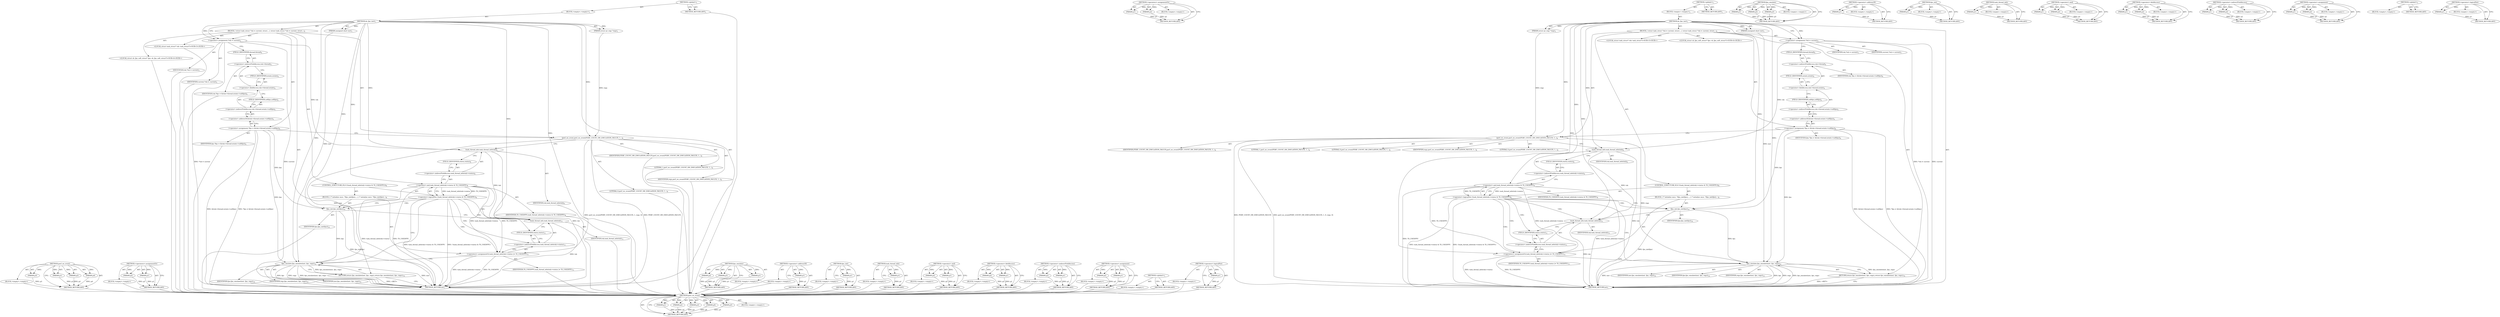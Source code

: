 digraph "&lt;operator&gt;.logicalNot" {
vulnerable_99 [label=<(METHOD,perf_sw_event)>];
vulnerable_100 [label=<(PARAM,p1)>];
vulnerable_101 [label=<(PARAM,p2)>];
vulnerable_102 [label=<(PARAM,p3)>];
vulnerable_103 [label=<(PARAM,p4)>];
vulnerable_104 [label=<(PARAM,p5)>];
vulnerable_105 [label=<(BLOCK,&lt;empty&gt;,&lt;empty&gt;)>];
vulnerable_106 [label=<(METHOD_RETURN,ANY)>];
vulnerable_124 [label=<(METHOD,&lt;operators&gt;.assignmentOr)>];
vulnerable_125 [label=<(PARAM,p1)>];
vulnerable_126 [label=<(PARAM,p2)>];
vulnerable_127 [label=<(BLOCK,&lt;empty&gt;,&lt;empty&gt;)>];
vulnerable_128 [label=<(METHOD_RETURN,ANY)>];
vulnerable_6 [label=<(METHOD,&lt;global&gt;)<SUB>1</SUB>>];
vulnerable_7 [label=<(BLOCK,&lt;empty&gt;,&lt;empty&gt;)<SUB>1</SUB>>];
vulnerable_8 [label=<(METHOD,do_fpu_inst)<SUB>1</SUB>>];
vulnerable_9 [label=<(PARAM,unsigned short inst)<SUB>1</SUB>>];
vulnerable_10 [label=<(PARAM,struct pt_regs *regs)<SUB>1</SUB>>];
vulnerable_11 [label=<(BLOCK,{
 	struct task_struct *tsk = current;
 	struct...,{
 	struct task_struct *tsk = current;
 	struct...)<SUB>2</SUB>>];
vulnerable_12 [label="<(LOCAL,struct task_struct* tsk: task_struct*)<SUB>3</SUB>>"];
vulnerable_13 [label=<(&lt;operator&gt;.assignment,*tsk = current)<SUB>3</SUB>>];
vulnerable_14 [label=<(IDENTIFIER,tsk,*tsk = current)<SUB>3</SUB>>];
vulnerable_15 [label=<(IDENTIFIER,current,*tsk = current)<SUB>3</SUB>>];
vulnerable_16 [label="<(LOCAL,struct sh_fpu_soft_struct* fpu: sh_fpu_soft_struct*)<SUB>4</SUB>>"];
vulnerable_17 [label=<(&lt;operator&gt;.assignment,*fpu = &amp;(tsk-&gt;thread.xstate-&gt;softfpu))<SUB>4</SUB>>];
vulnerable_18 [label=<(IDENTIFIER,fpu,*fpu = &amp;(tsk-&gt;thread.xstate-&gt;softfpu))<SUB>4</SUB>>];
vulnerable_19 [label=<(&lt;operator&gt;.addressOf,&amp;(tsk-&gt;thread.xstate-&gt;softfpu))<SUB>4</SUB>>];
vulnerable_20 [label=<(&lt;operator&gt;.indirectFieldAccess,tsk-&gt;thread.xstate-&gt;softfpu)<SUB>4</SUB>>];
vulnerable_21 [label=<(&lt;operator&gt;.fieldAccess,tsk-&gt;thread.xstate)<SUB>4</SUB>>];
vulnerable_22 [label=<(&lt;operator&gt;.indirectFieldAccess,tsk-&gt;thread)<SUB>4</SUB>>];
vulnerable_23 [label=<(IDENTIFIER,tsk,*fpu = &amp;(tsk-&gt;thread.xstate-&gt;softfpu))<SUB>4</SUB>>];
vulnerable_24 [label=<(FIELD_IDENTIFIER,thread,thread)<SUB>4</SUB>>];
vulnerable_25 [label=<(FIELD_IDENTIFIER,xstate,xstate)<SUB>4</SUB>>];
vulnerable_26 [label=<(FIELD_IDENTIFIER,softfpu,softfpu)<SUB>4</SUB>>];
vulnerable_27 [label=<(perf_sw_event,perf_sw_event(PERF_COUNT_SW_EMULATION_FAULTS, 1...)<SUB>6</SUB>>];
vulnerable_28 [label=<(IDENTIFIER,PERF_COUNT_SW_EMULATION_FAULTS,perf_sw_event(PERF_COUNT_SW_EMULATION_FAULTS, 1...)<SUB>6</SUB>>];
vulnerable_29 [label=<(LITERAL,1,perf_sw_event(PERF_COUNT_SW_EMULATION_FAULTS, 1...)<SUB>6</SUB>>];
vulnerable_30 [label=<(LITERAL,0,perf_sw_event(PERF_COUNT_SW_EMULATION_FAULTS, 1...)<SUB>6</SUB>>];
vulnerable_31 [label=<(IDENTIFIER,regs,perf_sw_event(PERF_COUNT_SW_EMULATION_FAULTS, 1...)<SUB>6</SUB>>];
vulnerable_32 [label=<(LITERAL,0,perf_sw_event(PERF_COUNT_SW_EMULATION_FAULTS, 1...)<SUB>6</SUB>>];
vulnerable_33 [label=<(CONTROL_STRUCTURE,IF,if (!(task_thread_info(tsk)-&gt;status &amp; TS_USEDFPU)))<SUB>8</SUB>>];
vulnerable_34 [label=<(&lt;operator&gt;.logicalNot,!(task_thread_info(tsk)-&gt;status &amp; TS_USEDFPU))<SUB>8</SUB>>];
vulnerable_35 [label=<(&lt;operator&gt;.and,task_thread_info(tsk)-&gt;status &amp; TS_USEDFPU)<SUB>8</SUB>>];
vulnerable_36 [label=<(&lt;operator&gt;.indirectFieldAccess,task_thread_info(tsk)-&gt;status)<SUB>8</SUB>>];
vulnerable_37 [label=<(task_thread_info,task_thread_info(tsk))<SUB>8</SUB>>];
vulnerable_38 [label=<(IDENTIFIER,tsk,task_thread_info(tsk))<SUB>8</SUB>>];
vulnerable_39 [label=<(FIELD_IDENTIFIER,status,status)<SUB>8</SUB>>];
vulnerable_40 [label=<(IDENTIFIER,TS_USEDFPU,task_thread_info(tsk)-&gt;status &amp; TS_USEDFPU)<SUB>8</SUB>>];
vulnerable_41 [label=<(BLOCK,{
 		/* initialize once. */
		fpu_init(fpu);
		...,{
 		/* initialize once. */
		fpu_init(fpu);
		...)<SUB>8</SUB>>];
vulnerable_42 [label=<(fpu_init,fpu_init(fpu))<SUB>10</SUB>>];
vulnerable_43 [label=<(IDENTIFIER,fpu,fpu_init(fpu))<SUB>10</SUB>>];
vulnerable_44 [label=<(&lt;operators&gt;.assignmentOr,task_thread_info(tsk)-&gt;status |= TS_USEDFPU)<SUB>11</SUB>>];
vulnerable_45 [label=<(&lt;operator&gt;.indirectFieldAccess,task_thread_info(tsk)-&gt;status)<SUB>11</SUB>>];
vulnerable_46 [label=<(task_thread_info,task_thread_info(tsk))<SUB>11</SUB>>];
vulnerable_47 [label=<(IDENTIFIER,tsk,task_thread_info(tsk))<SUB>11</SUB>>];
vulnerable_48 [label=<(FIELD_IDENTIFIER,status,status)<SUB>11</SUB>>];
vulnerable_49 [label=<(IDENTIFIER,TS_USEDFPU,task_thread_info(tsk)-&gt;status |= TS_USEDFPU)<SUB>11</SUB>>];
vulnerable_50 [label=<(RETURN,return fpu_emulate(inst, fpu, regs);,return fpu_emulate(inst, fpu, regs);)<SUB>14</SUB>>];
vulnerable_51 [label=<(fpu_emulate,fpu_emulate(inst, fpu, regs))<SUB>14</SUB>>];
vulnerable_52 [label=<(IDENTIFIER,inst,fpu_emulate(inst, fpu, regs))<SUB>14</SUB>>];
vulnerable_53 [label=<(IDENTIFIER,fpu,fpu_emulate(inst, fpu, regs))<SUB>14</SUB>>];
vulnerable_54 [label=<(IDENTIFIER,regs,fpu_emulate(inst, fpu, regs))<SUB>14</SUB>>];
vulnerable_55 [label=<(METHOD_RETURN,int)<SUB>1</SUB>>];
vulnerable_57 [label=<(METHOD_RETURN,ANY)<SUB>1</SUB>>];
vulnerable_129 [label=<(METHOD,fpu_emulate)>];
vulnerable_130 [label=<(PARAM,p1)>];
vulnerable_131 [label=<(PARAM,p2)>];
vulnerable_132 [label=<(PARAM,p3)>];
vulnerable_133 [label=<(BLOCK,&lt;empty&gt;,&lt;empty&gt;)>];
vulnerable_134 [label=<(METHOD_RETURN,ANY)>];
vulnerable_85 [label=<(METHOD,&lt;operator&gt;.addressOf)>];
vulnerable_86 [label=<(PARAM,p1)>];
vulnerable_87 [label=<(BLOCK,&lt;empty&gt;,&lt;empty&gt;)>];
vulnerable_88 [label=<(METHOD_RETURN,ANY)>];
vulnerable_120 [label=<(METHOD,fpu_init)>];
vulnerable_121 [label=<(PARAM,p1)>];
vulnerable_122 [label=<(BLOCK,&lt;empty&gt;,&lt;empty&gt;)>];
vulnerable_123 [label=<(METHOD_RETURN,ANY)>];
vulnerable_116 [label=<(METHOD,task_thread_info)>];
vulnerable_117 [label=<(PARAM,p1)>];
vulnerable_118 [label=<(BLOCK,&lt;empty&gt;,&lt;empty&gt;)>];
vulnerable_119 [label=<(METHOD_RETURN,ANY)>];
vulnerable_111 [label=<(METHOD,&lt;operator&gt;.and)>];
vulnerable_112 [label=<(PARAM,p1)>];
vulnerable_113 [label=<(PARAM,p2)>];
vulnerable_114 [label=<(BLOCK,&lt;empty&gt;,&lt;empty&gt;)>];
vulnerable_115 [label=<(METHOD_RETURN,ANY)>];
vulnerable_94 [label=<(METHOD,&lt;operator&gt;.fieldAccess)>];
vulnerable_95 [label=<(PARAM,p1)>];
vulnerable_96 [label=<(PARAM,p2)>];
vulnerable_97 [label=<(BLOCK,&lt;empty&gt;,&lt;empty&gt;)>];
vulnerable_98 [label=<(METHOD_RETURN,ANY)>];
vulnerable_89 [label=<(METHOD,&lt;operator&gt;.indirectFieldAccess)>];
vulnerable_90 [label=<(PARAM,p1)>];
vulnerable_91 [label=<(PARAM,p2)>];
vulnerable_92 [label=<(BLOCK,&lt;empty&gt;,&lt;empty&gt;)>];
vulnerable_93 [label=<(METHOD_RETURN,ANY)>];
vulnerable_80 [label=<(METHOD,&lt;operator&gt;.assignment)>];
vulnerable_81 [label=<(PARAM,p1)>];
vulnerable_82 [label=<(PARAM,p2)>];
vulnerable_83 [label=<(BLOCK,&lt;empty&gt;,&lt;empty&gt;)>];
vulnerable_84 [label=<(METHOD_RETURN,ANY)>];
vulnerable_74 [label=<(METHOD,&lt;global&gt;)<SUB>1</SUB>>];
vulnerable_75 [label=<(BLOCK,&lt;empty&gt;,&lt;empty&gt;)>];
vulnerable_76 [label=<(METHOD_RETURN,ANY)>];
vulnerable_107 [label=<(METHOD,&lt;operator&gt;.logicalNot)>];
vulnerable_108 [label=<(PARAM,p1)>];
vulnerable_109 [label=<(BLOCK,&lt;empty&gt;,&lt;empty&gt;)>];
vulnerable_110 [label=<(METHOD_RETURN,ANY)>];
fixed_98 [label=<(METHOD,perf_sw_event)>];
fixed_99 [label=<(PARAM,p1)>];
fixed_100 [label=<(PARAM,p2)>];
fixed_101 [label=<(PARAM,p3)>];
fixed_102 [label=<(PARAM,p4)>];
fixed_103 [label=<(BLOCK,&lt;empty&gt;,&lt;empty&gt;)>];
fixed_104 [label=<(METHOD_RETURN,ANY)>];
fixed_122 [label=<(METHOD,&lt;operators&gt;.assignmentOr)>];
fixed_123 [label=<(PARAM,p1)>];
fixed_124 [label=<(PARAM,p2)>];
fixed_125 [label=<(BLOCK,&lt;empty&gt;,&lt;empty&gt;)>];
fixed_126 [label=<(METHOD_RETURN,ANY)>];
fixed_6 [label=<(METHOD,&lt;global&gt;)<SUB>1</SUB>>];
fixed_7 [label=<(BLOCK,&lt;empty&gt;,&lt;empty&gt;)<SUB>1</SUB>>];
fixed_8 [label=<(METHOD,do_fpu_inst)<SUB>1</SUB>>];
fixed_9 [label=<(PARAM,unsigned short inst)<SUB>1</SUB>>];
fixed_10 [label=<(PARAM,struct pt_regs *regs)<SUB>1</SUB>>];
fixed_11 [label=<(BLOCK,{
 	struct task_struct *tsk = current;
 	struct...,{
 	struct task_struct *tsk = current;
 	struct...)<SUB>2</SUB>>];
fixed_12 [label="<(LOCAL,struct task_struct* tsk: task_struct*)<SUB>3</SUB>>"];
fixed_13 [label=<(&lt;operator&gt;.assignment,*tsk = current)<SUB>3</SUB>>];
fixed_14 [label=<(IDENTIFIER,tsk,*tsk = current)<SUB>3</SUB>>];
fixed_15 [label=<(IDENTIFIER,current,*tsk = current)<SUB>3</SUB>>];
fixed_16 [label="<(LOCAL,struct sh_fpu_soft_struct* fpu: sh_fpu_soft_struct*)<SUB>4</SUB>>"];
fixed_17 [label=<(&lt;operator&gt;.assignment,*fpu = &amp;(tsk-&gt;thread.xstate-&gt;softfpu))<SUB>4</SUB>>];
fixed_18 [label=<(IDENTIFIER,fpu,*fpu = &amp;(tsk-&gt;thread.xstate-&gt;softfpu))<SUB>4</SUB>>];
fixed_19 [label=<(&lt;operator&gt;.addressOf,&amp;(tsk-&gt;thread.xstate-&gt;softfpu))<SUB>4</SUB>>];
fixed_20 [label=<(&lt;operator&gt;.indirectFieldAccess,tsk-&gt;thread.xstate-&gt;softfpu)<SUB>4</SUB>>];
fixed_21 [label=<(&lt;operator&gt;.fieldAccess,tsk-&gt;thread.xstate)<SUB>4</SUB>>];
fixed_22 [label=<(&lt;operator&gt;.indirectFieldAccess,tsk-&gt;thread)<SUB>4</SUB>>];
fixed_23 [label=<(IDENTIFIER,tsk,*fpu = &amp;(tsk-&gt;thread.xstate-&gt;softfpu))<SUB>4</SUB>>];
fixed_24 [label=<(FIELD_IDENTIFIER,thread,thread)<SUB>4</SUB>>];
fixed_25 [label=<(FIELD_IDENTIFIER,xstate,xstate)<SUB>4</SUB>>];
fixed_26 [label=<(FIELD_IDENTIFIER,softfpu,softfpu)<SUB>4</SUB>>];
fixed_27 [label=<(perf_sw_event,perf_sw_event(PERF_COUNT_SW_EMULATION_FAULTS, 1...)<SUB>6</SUB>>];
fixed_28 [label=<(IDENTIFIER,PERF_COUNT_SW_EMULATION_FAULTS,perf_sw_event(PERF_COUNT_SW_EMULATION_FAULTS, 1...)<SUB>6</SUB>>];
fixed_29 [label=<(LITERAL,1,perf_sw_event(PERF_COUNT_SW_EMULATION_FAULTS, 1...)<SUB>6</SUB>>];
fixed_30 [label=<(IDENTIFIER,regs,perf_sw_event(PERF_COUNT_SW_EMULATION_FAULTS, 1...)<SUB>6</SUB>>];
fixed_31 [label=<(LITERAL,0,perf_sw_event(PERF_COUNT_SW_EMULATION_FAULTS, 1...)<SUB>6</SUB>>];
fixed_32 [label=<(CONTROL_STRUCTURE,IF,if (!(task_thread_info(tsk)-&gt;status &amp; TS_USEDFPU)))<SUB>8</SUB>>];
fixed_33 [label=<(&lt;operator&gt;.logicalNot,!(task_thread_info(tsk)-&gt;status &amp; TS_USEDFPU))<SUB>8</SUB>>];
fixed_34 [label=<(&lt;operator&gt;.and,task_thread_info(tsk)-&gt;status &amp; TS_USEDFPU)<SUB>8</SUB>>];
fixed_35 [label=<(&lt;operator&gt;.indirectFieldAccess,task_thread_info(tsk)-&gt;status)<SUB>8</SUB>>];
fixed_36 [label=<(task_thread_info,task_thread_info(tsk))<SUB>8</SUB>>];
fixed_37 [label=<(IDENTIFIER,tsk,task_thread_info(tsk))<SUB>8</SUB>>];
fixed_38 [label=<(FIELD_IDENTIFIER,status,status)<SUB>8</SUB>>];
fixed_39 [label=<(IDENTIFIER,TS_USEDFPU,task_thread_info(tsk)-&gt;status &amp; TS_USEDFPU)<SUB>8</SUB>>];
fixed_40 [label=<(BLOCK,{
 		/* initialize once. */
		fpu_init(fpu);
		...,{
 		/* initialize once. */
		fpu_init(fpu);
		...)<SUB>8</SUB>>];
fixed_41 [label=<(fpu_init,fpu_init(fpu))<SUB>10</SUB>>];
fixed_42 [label=<(IDENTIFIER,fpu,fpu_init(fpu))<SUB>10</SUB>>];
fixed_43 [label=<(&lt;operators&gt;.assignmentOr,task_thread_info(tsk)-&gt;status |= TS_USEDFPU)<SUB>11</SUB>>];
fixed_44 [label=<(&lt;operator&gt;.indirectFieldAccess,task_thread_info(tsk)-&gt;status)<SUB>11</SUB>>];
fixed_45 [label=<(task_thread_info,task_thread_info(tsk))<SUB>11</SUB>>];
fixed_46 [label=<(IDENTIFIER,tsk,task_thread_info(tsk))<SUB>11</SUB>>];
fixed_47 [label=<(FIELD_IDENTIFIER,status,status)<SUB>11</SUB>>];
fixed_48 [label=<(IDENTIFIER,TS_USEDFPU,task_thread_info(tsk)-&gt;status |= TS_USEDFPU)<SUB>11</SUB>>];
fixed_49 [label=<(RETURN,return fpu_emulate(inst, fpu, regs);,return fpu_emulate(inst, fpu, regs);)<SUB>14</SUB>>];
fixed_50 [label=<(fpu_emulate,fpu_emulate(inst, fpu, regs))<SUB>14</SUB>>];
fixed_51 [label=<(IDENTIFIER,inst,fpu_emulate(inst, fpu, regs))<SUB>14</SUB>>];
fixed_52 [label=<(IDENTIFIER,fpu,fpu_emulate(inst, fpu, regs))<SUB>14</SUB>>];
fixed_53 [label=<(IDENTIFIER,regs,fpu_emulate(inst, fpu, regs))<SUB>14</SUB>>];
fixed_54 [label=<(METHOD_RETURN,int)<SUB>1</SUB>>];
fixed_56 [label=<(METHOD_RETURN,ANY)<SUB>1</SUB>>];
fixed_127 [label=<(METHOD,fpu_emulate)>];
fixed_128 [label=<(PARAM,p1)>];
fixed_129 [label=<(PARAM,p2)>];
fixed_130 [label=<(PARAM,p3)>];
fixed_131 [label=<(BLOCK,&lt;empty&gt;,&lt;empty&gt;)>];
fixed_132 [label=<(METHOD_RETURN,ANY)>];
fixed_84 [label=<(METHOD,&lt;operator&gt;.addressOf)>];
fixed_85 [label=<(PARAM,p1)>];
fixed_86 [label=<(BLOCK,&lt;empty&gt;,&lt;empty&gt;)>];
fixed_87 [label=<(METHOD_RETURN,ANY)>];
fixed_118 [label=<(METHOD,fpu_init)>];
fixed_119 [label=<(PARAM,p1)>];
fixed_120 [label=<(BLOCK,&lt;empty&gt;,&lt;empty&gt;)>];
fixed_121 [label=<(METHOD_RETURN,ANY)>];
fixed_114 [label=<(METHOD,task_thread_info)>];
fixed_115 [label=<(PARAM,p1)>];
fixed_116 [label=<(BLOCK,&lt;empty&gt;,&lt;empty&gt;)>];
fixed_117 [label=<(METHOD_RETURN,ANY)>];
fixed_109 [label=<(METHOD,&lt;operator&gt;.and)>];
fixed_110 [label=<(PARAM,p1)>];
fixed_111 [label=<(PARAM,p2)>];
fixed_112 [label=<(BLOCK,&lt;empty&gt;,&lt;empty&gt;)>];
fixed_113 [label=<(METHOD_RETURN,ANY)>];
fixed_93 [label=<(METHOD,&lt;operator&gt;.fieldAccess)>];
fixed_94 [label=<(PARAM,p1)>];
fixed_95 [label=<(PARAM,p2)>];
fixed_96 [label=<(BLOCK,&lt;empty&gt;,&lt;empty&gt;)>];
fixed_97 [label=<(METHOD_RETURN,ANY)>];
fixed_88 [label=<(METHOD,&lt;operator&gt;.indirectFieldAccess)>];
fixed_89 [label=<(PARAM,p1)>];
fixed_90 [label=<(PARAM,p2)>];
fixed_91 [label=<(BLOCK,&lt;empty&gt;,&lt;empty&gt;)>];
fixed_92 [label=<(METHOD_RETURN,ANY)>];
fixed_79 [label=<(METHOD,&lt;operator&gt;.assignment)>];
fixed_80 [label=<(PARAM,p1)>];
fixed_81 [label=<(PARAM,p2)>];
fixed_82 [label=<(BLOCK,&lt;empty&gt;,&lt;empty&gt;)>];
fixed_83 [label=<(METHOD_RETURN,ANY)>];
fixed_73 [label=<(METHOD,&lt;global&gt;)<SUB>1</SUB>>];
fixed_74 [label=<(BLOCK,&lt;empty&gt;,&lt;empty&gt;)>];
fixed_75 [label=<(METHOD_RETURN,ANY)>];
fixed_105 [label=<(METHOD,&lt;operator&gt;.logicalNot)>];
fixed_106 [label=<(PARAM,p1)>];
fixed_107 [label=<(BLOCK,&lt;empty&gt;,&lt;empty&gt;)>];
fixed_108 [label=<(METHOD_RETURN,ANY)>];
vulnerable_99 -> vulnerable_100  [key=0, label="AST: "];
vulnerable_99 -> vulnerable_100  [key=1, label="DDG: "];
vulnerable_99 -> vulnerable_105  [key=0, label="AST: "];
vulnerable_99 -> vulnerable_101  [key=0, label="AST: "];
vulnerable_99 -> vulnerable_101  [key=1, label="DDG: "];
vulnerable_99 -> vulnerable_106  [key=0, label="AST: "];
vulnerable_99 -> vulnerable_106  [key=1, label="CFG: "];
vulnerable_99 -> vulnerable_102  [key=0, label="AST: "];
vulnerable_99 -> vulnerable_102  [key=1, label="DDG: "];
vulnerable_99 -> vulnerable_103  [key=0, label="AST: "];
vulnerable_99 -> vulnerable_103  [key=1, label="DDG: "];
vulnerable_99 -> vulnerable_104  [key=0, label="AST: "];
vulnerable_99 -> vulnerable_104  [key=1, label="DDG: "];
vulnerable_100 -> vulnerable_106  [key=0, label="DDG: p1"];
vulnerable_101 -> vulnerable_106  [key=0, label="DDG: p2"];
vulnerable_102 -> vulnerable_106  [key=0, label="DDG: p3"];
vulnerable_103 -> vulnerable_106  [key=0, label="DDG: p4"];
vulnerable_104 -> vulnerable_106  [key=0, label="DDG: p5"];
vulnerable_124 -> vulnerable_125  [key=0, label="AST: "];
vulnerable_124 -> vulnerable_125  [key=1, label="DDG: "];
vulnerable_124 -> vulnerable_127  [key=0, label="AST: "];
vulnerable_124 -> vulnerable_126  [key=0, label="AST: "];
vulnerable_124 -> vulnerable_126  [key=1, label="DDG: "];
vulnerable_124 -> vulnerable_128  [key=0, label="AST: "];
vulnerable_124 -> vulnerable_128  [key=1, label="CFG: "];
vulnerable_125 -> vulnerable_128  [key=0, label="DDG: p1"];
vulnerable_126 -> vulnerable_128  [key=0, label="DDG: p2"];
vulnerable_6 -> vulnerable_7  [key=0, label="AST: "];
vulnerable_6 -> vulnerable_57  [key=0, label="AST: "];
vulnerable_6 -> vulnerable_57  [key=1, label="CFG: "];
vulnerable_7 -> vulnerable_8  [key=0, label="AST: "];
vulnerable_8 -> vulnerable_9  [key=0, label="AST: "];
vulnerable_8 -> vulnerable_9  [key=1, label="DDG: "];
vulnerable_8 -> vulnerable_10  [key=0, label="AST: "];
vulnerable_8 -> vulnerable_10  [key=1, label="DDG: "];
vulnerable_8 -> vulnerable_11  [key=0, label="AST: "];
vulnerable_8 -> vulnerable_55  [key=0, label="AST: "];
vulnerable_8 -> vulnerable_13  [key=0, label="CFG: "];
vulnerable_8 -> vulnerable_13  [key=1, label="DDG: "];
vulnerable_8 -> vulnerable_27  [key=0, label="DDG: "];
vulnerable_8 -> vulnerable_44  [key=0, label="DDG: "];
vulnerable_8 -> vulnerable_51  [key=0, label="DDG: "];
vulnerable_8 -> vulnerable_35  [key=0, label="DDG: "];
vulnerable_8 -> vulnerable_42  [key=0, label="DDG: "];
vulnerable_8 -> vulnerable_37  [key=0, label="DDG: "];
vulnerable_8 -> vulnerable_46  [key=0, label="DDG: "];
vulnerable_9 -> vulnerable_51  [key=0, label="DDG: inst"];
vulnerable_10 -> vulnerable_27  [key=0, label="DDG: regs"];
vulnerable_11 -> vulnerable_12  [key=0, label="AST: "];
vulnerable_11 -> vulnerable_13  [key=0, label="AST: "];
vulnerable_11 -> vulnerable_16  [key=0, label="AST: "];
vulnerable_11 -> vulnerable_17  [key=0, label="AST: "];
vulnerable_11 -> vulnerable_27  [key=0, label="AST: "];
vulnerable_11 -> vulnerable_33  [key=0, label="AST: "];
vulnerable_11 -> vulnerable_50  [key=0, label="AST: "];
vulnerable_13 -> vulnerable_14  [key=0, label="AST: "];
vulnerable_13 -> vulnerable_15  [key=0, label="AST: "];
vulnerable_13 -> vulnerable_24  [key=0, label="CFG: "];
vulnerable_13 -> vulnerable_55  [key=0, label="DDG: *tsk = current"];
vulnerable_13 -> vulnerable_55  [key=1, label="DDG: current"];
vulnerable_13 -> vulnerable_37  [key=0, label="DDG: tsk"];
vulnerable_17 -> vulnerable_18  [key=0, label="AST: "];
vulnerable_17 -> vulnerable_19  [key=0, label="AST: "];
vulnerable_17 -> vulnerable_27  [key=0, label="CFG: "];
vulnerable_17 -> vulnerable_55  [key=0, label="DDG: &amp;(tsk-&gt;thread.xstate-&gt;softfpu)"];
vulnerable_17 -> vulnerable_55  [key=1, label="DDG: *fpu = &amp;(tsk-&gt;thread.xstate-&gt;softfpu)"];
vulnerable_17 -> vulnerable_51  [key=0, label="DDG: fpu"];
vulnerable_17 -> vulnerable_42  [key=0, label="DDG: fpu"];
vulnerable_19 -> vulnerable_20  [key=0, label="AST: "];
vulnerable_19 -> vulnerable_17  [key=0, label="CFG: "];
vulnerable_20 -> vulnerable_21  [key=0, label="AST: "];
vulnerable_20 -> vulnerable_26  [key=0, label="AST: "];
vulnerable_20 -> vulnerable_19  [key=0, label="CFG: "];
vulnerable_21 -> vulnerable_22  [key=0, label="AST: "];
vulnerable_21 -> vulnerable_25  [key=0, label="AST: "];
vulnerable_21 -> vulnerable_26  [key=0, label="CFG: "];
vulnerable_22 -> vulnerable_23  [key=0, label="AST: "];
vulnerable_22 -> vulnerable_24  [key=0, label="AST: "];
vulnerable_22 -> vulnerable_25  [key=0, label="CFG: "];
vulnerable_24 -> vulnerable_22  [key=0, label="CFG: "];
vulnerable_25 -> vulnerable_21  [key=0, label="CFG: "];
vulnerable_26 -> vulnerable_20  [key=0, label="CFG: "];
vulnerable_27 -> vulnerable_28  [key=0, label="AST: "];
vulnerable_27 -> vulnerable_29  [key=0, label="AST: "];
vulnerable_27 -> vulnerable_30  [key=0, label="AST: "];
vulnerable_27 -> vulnerable_31  [key=0, label="AST: "];
vulnerable_27 -> vulnerable_32  [key=0, label="AST: "];
vulnerable_27 -> vulnerable_37  [key=0, label="CFG: "];
vulnerable_27 -> vulnerable_55  [key=0, label="DDG: perf_sw_event(PERF_COUNT_SW_EMULATION_FAULTS, 1, 0, regs, 0)"];
vulnerable_27 -> vulnerable_55  [key=1, label="DDG: PERF_COUNT_SW_EMULATION_FAULTS"];
vulnerable_27 -> vulnerable_51  [key=0, label="DDG: regs"];
vulnerable_33 -> vulnerable_34  [key=0, label="AST: "];
vulnerable_33 -> vulnerable_41  [key=0, label="AST: "];
vulnerable_34 -> vulnerable_35  [key=0, label="AST: "];
vulnerable_34 -> vulnerable_42  [key=0, label="CFG: "];
vulnerable_34 -> vulnerable_42  [key=1, label="CDG: "];
vulnerable_34 -> vulnerable_51  [key=0, label="CFG: "];
vulnerable_34 -> vulnerable_55  [key=0, label="DDG: task_thread_info(tsk)-&gt;status &amp; TS_USEDFPU"];
vulnerable_34 -> vulnerable_55  [key=1, label="DDG: !(task_thread_info(tsk)-&gt;status &amp; TS_USEDFPU)"];
vulnerable_34 -> vulnerable_48  [key=0, label="CDG: "];
vulnerable_34 -> vulnerable_44  [key=0, label="CDG: "];
vulnerable_34 -> vulnerable_45  [key=0, label="CDG: "];
vulnerable_34 -> vulnerable_46  [key=0, label="CDG: "];
vulnerable_35 -> vulnerable_36  [key=0, label="AST: "];
vulnerable_35 -> vulnerable_40  [key=0, label="AST: "];
vulnerable_35 -> vulnerable_34  [key=0, label="CFG: "];
vulnerable_35 -> vulnerable_34  [key=1, label="DDG: task_thread_info(tsk)-&gt;status"];
vulnerable_35 -> vulnerable_34  [key=2, label="DDG: TS_USEDFPU"];
vulnerable_35 -> vulnerable_55  [key=0, label="DDG: task_thread_info(tsk)-&gt;status"];
vulnerable_35 -> vulnerable_55  [key=1, label="DDG: TS_USEDFPU"];
vulnerable_35 -> vulnerable_44  [key=0, label="DDG: TS_USEDFPU"];
vulnerable_35 -> vulnerable_44  [key=1, label="DDG: task_thread_info(tsk)-&gt;status"];
vulnerable_36 -> vulnerable_37  [key=0, label="AST: "];
vulnerable_36 -> vulnerable_39  [key=0, label="AST: "];
vulnerable_36 -> vulnerable_35  [key=0, label="CFG: "];
vulnerable_37 -> vulnerable_38  [key=0, label="AST: "];
vulnerable_37 -> vulnerable_39  [key=0, label="CFG: "];
vulnerable_37 -> vulnerable_55  [key=0, label="DDG: tsk"];
vulnerable_37 -> vulnerable_46  [key=0, label="DDG: tsk"];
vulnerable_39 -> vulnerable_36  [key=0, label="CFG: "];
vulnerable_41 -> vulnerable_42  [key=0, label="AST: "];
vulnerable_41 -> vulnerable_44  [key=0, label="AST: "];
vulnerable_42 -> vulnerable_43  [key=0, label="AST: "];
vulnerable_42 -> vulnerable_46  [key=0, label="CFG: "];
vulnerable_42 -> vulnerable_55  [key=0, label="DDG: fpu_init(fpu)"];
vulnerable_42 -> vulnerable_51  [key=0, label="DDG: fpu"];
vulnerable_44 -> vulnerable_45  [key=0, label="AST: "];
vulnerable_44 -> vulnerable_49  [key=0, label="AST: "];
vulnerable_44 -> vulnerable_51  [key=0, label="CFG: "];
vulnerable_44 -> vulnerable_55  [key=0, label="DDG: task_thread_info(tsk)-&gt;status"];
vulnerable_44 -> vulnerable_55  [key=1, label="DDG: TS_USEDFPU"];
vulnerable_45 -> vulnerable_46  [key=0, label="AST: "];
vulnerable_45 -> vulnerable_48  [key=0, label="AST: "];
vulnerable_45 -> vulnerable_44  [key=0, label="CFG: "];
vulnerable_46 -> vulnerable_47  [key=0, label="AST: "];
vulnerable_46 -> vulnerable_48  [key=0, label="CFG: "];
vulnerable_46 -> vulnerable_55  [key=0, label="DDG: tsk"];
vulnerable_48 -> vulnerable_45  [key=0, label="CFG: "];
vulnerable_50 -> vulnerable_51  [key=0, label="AST: "];
vulnerable_50 -> vulnerable_55  [key=0, label="CFG: "];
vulnerable_50 -> vulnerable_55  [key=1, label="DDG: &lt;RET&gt;"];
vulnerable_51 -> vulnerable_52  [key=0, label="AST: "];
vulnerable_51 -> vulnerable_53  [key=0, label="AST: "];
vulnerable_51 -> vulnerable_54  [key=0, label="AST: "];
vulnerable_51 -> vulnerable_50  [key=0, label="CFG: "];
vulnerable_51 -> vulnerable_50  [key=1, label="DDG: fpu_emulate(inst, fpu, regs)"];
vulnerable_51 -> vulnerable_55  [key=0, label="DDG: inst"];
vulnerable_51 -> vulnerable_55  [key=1, label="DDG: fpu"];
vulnerable_51 -> vulnerable_55  [key=2, label="DDG: regs"];
vulnerable_51 -> vulnerable_55  [key=3, label="DDG: fpu_emulate(inst, fpu, regs)"];
vulnerable_129 -> vulnerable_130  [key=0, label="AST: "];
vulnerable_129 -> vulnerable_130  [key=1, label="DDG: "];
vulnerable_129 -> vulnerable_133  [key=0, label="AST: "];
vulnerable_129 -> vulnerable_131  [key=0, label="AST: "];
vulnerable_129 -> vulnerable_131  [key=1, label="DDG: "];
vulnerable_129 -> vulnerable_134  [key=0, label="AST: "];
vulnerable_129 -> vulnerable_134  [key=1, label="CFG: "];
vulnerable_129 -> vulnerable_132  [key=0, label="AST: "];
vulnerable_129 -> vulnerable_132  [key=1, label="DDG: "];
vulnerable_130 -> vulnerable_134  [key=0, label="DDG: p1"];
vulnerable_131 -> vulnerable_134  [key=0, label="DDG: p2"];
vulnerable_132 -> vulnerable_134  [key=0, label="DDG: p3"];
vulnerable_85 -> vulnerable_86  [key=0, label="AST: "];
vulnerable_85 -> vulnerable_86  [key=1, label="DDG: "];
vulnerable_85 -> vulnerable_87  [key=0, label="AST: "];
vulnerable_85 -> vulnerable_88  [key=0, label="AST: "];
vulnerable_85 -> vulnerable_88  [key=1, label="CFG: "];
vulnerable_86 -> vulnerable_88  [key=0, label="DDG: p1"];
vulnerable_120 -> vulnerable_121  [key=0, label="AST: "];
vulnerable_120 -> vulnerable_121  [key=1, label="DDG: "];
vulnerable_120 -> vulnerable_122  [key=0, label="AST: "];
vulnerable_120 -> vulnerable_123  [key=0, label="AST: "];
vulnerable_120 -> vulnerable_123  [key=1, label="CFG: "];
vulnerable_121 -> vulnerable_123  [key=0, label="DDG: p1"];
vulnerable_116 -> vulnerable_117  [key=0, label="AST: "];
vulnerable_116 -> vulnerable_117  [key=1, label="DDG: "];
vulnerable_116 -> vulnerable_118  [key=0, label="AST: "];
vulnerable_116 -> vulnerable_119  [key=0, label="AST: "];
vulnerable_116 -> vulnerable_119  [key=1, label="CFG: "];
vulnerable_117 -> vulnerable_119  [key=0, label="DDG: p1"];
vulnerable_111 -> vulnerable_112  [key=0, label="AST: "];
vulnerable_111 -> vulnerable_112  [key=1, label="DDG: "];
vulnerable_111 -> vulnerable_114  [key=0, label="AST: "];
vulnerable_111 -> vulnerable_113  [key=0, label="AST: "];
vulnerable_111 -> vulnerable_113  [key=1, label="DDG: "];
vulnerable_111 -> vulnerable_115  [key=0, label="AST: "];
vulnerable_111 -> vulnerable_115  [key=1, label="CFG: "];
vulnerable_112 -> vulnerable_115  [key=0, label="DDG: p1"];
vulnerable_113 -> vulnerable_115  [key=0, label="DDG: p2"];
vulnerable_94 -> vulnerable_95  [key=0, label="AST: "];
vulnerable_94 -> vulnerable_95  [key=1, label="DDG: "];
vulnerable_94 -> vulnerable_97  [key=0, label="AST: "];
vulnerable_94 -> vulnerable_96  [key=0, label="AST: "];
vulnerable_94 -> vulnerable_96  [key=1, label="DDG: "];
vulnerable_94 -> vulnerable_98  [key=0, label="AST: "];
vulnerable_94 -> vulnerable_98  [key=1, label="CFG: "];
vulnerable_95 -> vulnerable_98  [key=0, label="DDG: p1"];
vulnerable_96 -> vulnerable_98  [key=0, label="DDG: p2"];
vulnerable_89 -> vulnerable_90  [key=0, label="AST: "];
vulnerable_89 -> vulnerable_90  [key=1, label="DDG: "];
vulnerable_89 -> vulnerable_92  [key=0, label="AST: "];
vulnerable_89 -> vulnerable_91  [key=0, label="AST: "];
vulnerable_89 -> vulnerable_91  [key=1, label="DDG: "];
vulnerable_89 -> vulnerable_93  [key=0, label="AST: "];
vulnerable_89 -> vulnerable_93  [key=1, label="CFG: "];
vulnerable_90 -> vulnerable_93  [key=0, label="DDG: p1"];
vulnerable_91 -> vulnerable_93  [key=0, label="DDG: p2"];
vulnerable_80 -> vulnerable_81  [key=0, label="AST: "];
vulnerable_80 -> vulnerable_81  [key=1, label="DDG: "];
vulnerable_80 -> vulnerable_83  [key=0, label="AST: "];
vulnerable_80 -> vulnerable_82  [key=0, label="AST: "];
vulnerable_80 -> vulnerable_82  [key=1, label="DDG: "];
vulnerable_80 -> vulnerable_84  [key=0, label="AST: "];
vulnerable_80 -> vulnerable_84  [key=1, label="CFG: "];
vulnerable_81 -> vulnerable_84  [key=0, label="DDG: p1"];
vulnerable_82 -> vulnerable_84  [key=0, label="DDG: p2"];
vulnerable_74 -> vulnerable_75  [key=0, label="AST: "];
vulnerable_74 -> vulnerable_76  [key=0, label="AST: "];
vulnerable_74 -> vulnerable_76  [key=1, label="CFG: "];
vulnerable_107 -> vulnerable_108  [key=0, label="AST: "];
vulnerable_107 -> vulnerable_108  [key=1, label="DDG: "];
vulnerable_107 -> vulnerable_109  [key=0, label="AST: "];
vulnerable_107 -> vulnerable_110  [key=0, label="AST: "];
vulnerable_107 -> vulnerable_110  [key=1, label="CFG: "];
vulnerable_108 -> vulnerable_110  [key=0, label="DDG: p1"];
fixed_98 -> fixed_99  [key=0, label="AST: "];
fixed_98 -> fixed_99  [key=1, label="DDG: "];
fixed_98 -> fixed_103  [key=0, label="AST: "];
fixed_98 -> fixed_100  [key=0, label="AST: "];
fixed_98 -> fixed_100  [key=1, label="DDG: "];
fixed_98 -> fixed_104  [key=0, label="AST: "];
fixed_98 -> fixed_104  [key=1, label="CFG: "];
fixed_98 -> fixed_101  [key=0, label="AST: "];
fixed_98 -> fixed_101  [key=1, label="DDG: "];
fixed_98 -> fixed_102  [key=0, label="AST: "];
fixed_98 -> fixed_102  [key=1, label="DDG: "];
fixed_99 -> fixed_104  [key=0, label="DDG: p1"];
fixed_100 -> fixed_104  [key=0, label="DDG: p2"];
fixed_101 -> fixed_104  [key=0, label="DDG: p3"];
fixed_102 -> fixed_104  [key=0, label="DDG: p4"];
fixed_103 -> vulnerable_99  [key=0];
fixed_104 -> vulnerable_99  [key=0];
fixed_122 -> fixed_123  [key=0, label="AST: "];
fixed_122 -> fixed_123  [key=1, label="DDG: "];
fixed_122 -> fixed_125  [key=0, label="AST: "];
fixed_122 -> fixed_124  [key=0, label="AST: "];
fixed_122 -> fixed_124  [key=1, label="DDG: "];
fixed_122 -> fixed_126  [key=0, label="AST: "];
fixed_122 -> fixed_126  [key=1, label="CFG: "];
fixed_123 -> fixed_126  [key=0, label="DDG: p1"];
fixed_124 -> fixed_126  [key=0, label="DDG: p2"];
fixed_125 -> vulnerable_99  [key=0];
fixed_126 -> vulnerable_99  [key=0];
fixed_6 -> fixed_7  [key=0, label="AST: "];
fixed_6 -> fixed_56  [key=0, label="AST: "];
fixed_6 -> fixed_56  [key=1, label="CFG: "];
fixed_7 -> fixed_8  [key=0, label="AST: "];
fixed_8 -> fixed_9  [key=0, label="AST: "];
fixed_8 -> fixed_9  [key=1, label="DDG: "];
fixed_8 -> fixed_10  [key=0, label="AST: "];
fixed_8 -> fixed_10  [key=1, label="DDG: "];
fixed_8 -> fixed_11  [key=0, label="AST: "];
fixed_8 -> fixed_54  [key=0, label="AST: "];
fixed_8 -> fixed_13  [key=0, label="CFG: "];
fixed_8 -> fixed_13  [key=1, label="DDG: "];
fixed_8 -> fixed_27  [key=0, label="DDG: "];
fixed_8 -> fixed_43  [key=0, label="DDG: "];
fixed_8 -> fixed_50  [key=0, label="DDG: "];
fixed_8 -> fixed_34  [key=0, label="DDG: "];
fixed_8 -> fixed_41  [key=0, label="DDG: "];
fixed_8 -> fixed_36  [key=0, label="DDG: "];
fixed_8 -> fixed_45  [key=0, label="DDG: "];
fixed_9 -> fixed_50  [key=0, label="DDG: inst"];
fixed_10 -> fixed_27  [key=0, label="DDG: regs"];
fixed_11 -> fixed_12  [key=0, label="AST: "];
fixed_11 -> fixed_13  [key=0, label="AST: "];
fixed_11 -> fixed_16  [key=0, label="AST: "];
fixed_11 -> fixed_17  [key=0, label="AST: "];
fixed_11 -> fixed_27  [key=0, label="AST: "];
fixed_11 -> fixed_32  [key=0, label="AST: "];
fixed_11 -> fixed_49  [key=0, label="AST: "];
fixed_12 -> vulnerable_99  [key=0];
fixed_13 -> fixed_14  [key=0, label="AST: "];
fixed_13 -> fixed_15  [key=0, label="AST: "];
fixed_13 -> fixed_24  [key=0, label="CFG: "];
fixed_13 -> fixed_54  [key=0, label="DDG: *tsk = current"];
fixed_13 -> fixed_54  [key=1, label="DDG: current"];
fixed_13 -> fixed_36  [key=0, label="DDG: tsk"];
fixed_14 -> vulnerable_99  [key=0];
fixed_15 -> vulnerable_99  [key=0];
fixed_16 -> vulnerable_99  [key=0];
fixed_17 -> fixed_18  [key=0, label="AST: "];
fixed_17 -> fixed_19  [key=0, label="AST: "];
fixed_17 -> fixed_27  [key=0, label="CFG: "];
fixed_17 -> fixed_54  [key=0, label="DDG: &amp;(tsk-&gt;thread.xstate-&gt;softfpu)"];
fixed_17 -> fixed_54  [key=1, label="DDG: *fpu = &amp;(tsk-&gt;thread.xstate-&gt;softfpu)"];
fixed_17 -> fixed_50  [key=0, label="DDG: fpu"];
fixed_17 -> fixed_41  [key=0, label="DDG: fpu"];
fixed_18 -> vulnerable_99  [key=0];
fixed_19 -> fixed_20  [key=0, label="AST: "];
fixed_19 -> fixed_17  [key=0, label="CFG: "];
fixed_20 -> fixed_21  [key=0, label="AST: "];
fixed_20 -> fixed_26  [key=0, label="AST: "];
fixed_20 -> fixed_19  [key=0, label="CFG: "];
fixed_21 -> fixed_22  [key=0, label="AST: "];
fixed_21 -> fixed_25  [key=0, label="AST: "];
fixed_21 -> fixed_26  [key=0, label="CFG: "];
fixed_22 -> fixed_23  [key=0, label="AST: "];
fixed_22 -> fixed_24  [key=0, label="AST: "];
fixed_22 -> fixed_25  [key=0, label="CFG: "];
fixed_23 -> vulnerable_99  [key=0];
fixed_24 -> fixed_22  [key=0, label="CFG: "];
fixed_25 -> fixed_21  [key=0, label="CFG: "];
fixed_26 -> fixed_20  [key=0, label="CFG: "];
fixed_27 -> fixed_28  [key=0, label="AST: "];
fixed_27 -> fixed_29  [key=0, label="AST: "];
fixed_27 -> fixed_30  [key=0, label="AST: "];
fixed_27 -> fixed_31  [key=0, label="AST: "];
fixed_27 -> fixed_36  [key=0, label="CFG: "];
fixed_27 -> fixed_54  [key=0, label="DDG: perf_sw_event(PERF_COUNT_SW_EMULATION_FAULTS, 1, regs, 0)"];
fixed_27 -> fixed_54  [key=1, label="DDG: PERF_COUNT_SW_EMULATION_FAULTS"];
fixed_27 -> fixed_50  [key=0, label="DDG: regs"];
fixed_28 -> vulnerable_99  [key=0];
fixed_29 -> vulnerable_99  [key=0];
fixed_30 -> vulnerable_99  [key=0];
fixed_31 -> vulnerable_99  [key=0];
fixed_32 -> fixed_33  [key=0, label="AST: "];
fixed_32 -> fixed_40  [key=0, label="AST: "];
fixed_33 -> fixed_34  [key=0, label="AST: "];
fixed_33 -> fixed_41  [key=0, label="CFG: "];
fixed_33 -> fixed_41  [key=1, label="CDG: "];
fixed_33 -> fixed_50  [key=0, label="CFG: "];
fixed_33 -> fixed_54  [key=0, label="DDG: task_thread_info(tsk)-&gt;status &amp; TS_USEDFPU"];
fixed_33 -> fixed_54  [key=1, label="DDG: !(task_thread_info(tsk)-&gt;status &amp; TS_USEDFPU)"];
fixed_33 -> fixed_47  [key=0, label="CDG: "];
fixed_33 -> fixed_44  [key=0, label="CDG: "];
fixed_33 -> fixed_45  [key=0, label="CDG: "];
fixed_33 -> fixed_43  [key=0, label="CDG: "];
fixed_34 -> fixed_35  [key=0, label="AST: "];
fixed_34 -> fixed_39  [key=0, label="AST: "];
fixed_34 -> fixed_33  [key=0, label="CFG: "];
fixed_34 -> fixed_33  [key=1, label="DDG: task_thread_info(tsk)-&gt;status"];
fixed_34 -> fixed_33  [key=2, label="DDG: TS_USEDFPU"];
fixed_34 -> fixed_54  [key=0, label="DDG: task_thread_info(tsk)-&gt;status"];
fixed_34 -> fixed_54  [key=1, label="DDG: TS_USEDFPU"];
fixed_34 -> fixed_43  [key=0, label="DDG: TS_USEDFPU"];
fixed_34 -> fixed_43  [key=1, label="DDG: task_thread_info(tsk)-&gt;status"];
fixed_35 -> fixed_36  [key=0, label="AST: "];
fixed_35 -> fixed_38  [key=0, label="AST: "];
fixed_35 -> fixed_34  [key=0, label="CFG: "];
fixed_36 -> fixed_37  [key=0, label="AST: "];
fixed_36 -> fixed_38  [key=0, label="CFG: "];
fixed_36 -> fixed_54  [key=0, label="DDG: tsk"];
fixed_36 -> fixed_45  [key=0, label="DDG: tsk"];
fixed_37 -> vulnerable_99  [key=0];
fixed_38 -> fixed_35  [key=0, label="CFG: "];
fixed_39 -> vulnerable_99  [key=0];
fixed_40 -> fixed_41  [key=0, label="AST: "];
fixed_40 -> fixed_43  [key=0, label="AST: "];
fixed_41 -> fixed_42  [key=0, label="AST: "];
fixed_41 -> fixed_45  [key=0, label="CFG: "];
fixed_41 -> fixed_54  [key=0, label="DDG: fpu_init(fpu)"];
fixed_41 -> fixed_50  [key=0, label="DDG: fpu"];
fixed_42 -> vulnerable_99  [key=0];
fixed_43 -> fixed_44  [key=0, label="AST: "];
fixed_43 -> fixed_48  [key=0, label="AST: "];
fixed_43 -> fixed_50  [key=0, label="CFG: "];
fixed_43 -> fixed_54  [key=0, label="DDG: task_thread_info(tsk)-&gt;status"];
fixed_43 -> fixed_54  [key=1, label="DDG: TS_USEDFPU"];
fixed_44 -> fixed_45  [key=0, label="AST: "];
fixed_44 -> fixed_47  [key=0, label="AST: "];
fixed_44 -> fixed_43  [key=0, label="CFG: "];
fixed_45 -> fixed_46  [key=0, label="AST: "];
fixed_45 -> fixed_47  [key=0, label="CFG: "];
fixed_45 -> fixed_54  [key=0, label="DDG: tsk"];
fixed_46 -> vulnerable_99  [key=0];
fixed_47 -> fixed_44  [key=0, label="CFG: "];
fixed_48 -> vulnerable_99  [key=0];
fixed_49 -> fixed_50  [key=0, label="AST: "];
fixed_49 -> fixed_54  [key=0, label="CFG: "];
fixed_49 -> fixed_54  [key=1, label="DDG: &lt;RET&gt;"];
fixed_50 -> fixed_51  [key=0, label="AST: "];
fixed_50 -> fixed_52  [key=0, label="AST: "];
fixed_50 -> fixed_53  [key=0, label="AST: "];
fixed_50 -> fixed_49  [key=0, label="CFG: "];
fixed_50 -> fixed_49  [key=1, label="DDG: fpu_emulate(inst, fpu, regs)"];
fixed_50 -> fixed_54  [key=0, label="DDG: inst"];
fixed_50 -> fixed_54  [key=1, label="DDG: fpu"];
fixed_50 -> fixed_54  [key=2, label="DDG: regs"];
fixed_50 -> fixed_54  [key=3, label="DDG: fpu_emulate(inst, fpu, regs)"];
fixed_51 -> vulnerable_99  [key=0];
fixed_52 -> vulnerable_99  [key=0];
fixed_53 -> vulnerable_99  [key=0];
fixed_54 -> vulnerable_99  [key=0];
fixed_56 -> vulnerable_99  [key=0];
fixed_127 -> fixed_128  [key=0, label="AST: "];
fixed_127 -> fixed_128  [key=1, label="DDG: "];
fixed_127 -> fixed_131  [key=0, label="AST: "];
fixed_127 -> fixed_129  [key=0, label="AST: "];
fixed_127 -> fixed_129  [key=1, label="DDG: "];
fixed_127 -> fixed_132  [key=0, label="AST: "];
fixed_127 -> fixed_132  [key=1, label="CFG: "];
fixed_127 -> fixed_130  [key=0, label="AST: "];
fixed_127 -> fixed_130  [key=1, label="DDG: "];
fixed_128 -> fixed_132  [key=0, label="DDG: p1"];
fixed_129 -> fixed_132  [key=0, label="DDG: p2"];
fixed_130 -> fixed_132  [key=0, label="DDG: p3"];
fixed_131 -> vulnerable_99  [key=0];
fixed_132 -> vulnerable_99  [key=0];
fixed_84 -> fixed_85  [key=0, label="AST: "];
fixed_84 -> fixed_85  [key=1, label="DDG: "];
fixed_84 -> fixed_86  [key=0, label="AST: "];
fixed_84 -> fixed_87  [key=0, label="AST: "];
fixed_84 -> fixed_87  [key=1, label="CFG: "];
fixed_85 -> fixed_87  [key=0, label="DDG: p1"];
fixed_86 -> vulnerable_99  [key=0];
fixed_87 -> vulnerable_99  [key=0];
fixed_118 -> fixed_119  [key=0, label="AST: "];
fixed_118 -> fixed_119  [key=1, label="DDG: "];
fixed_118 -> fixed_120  [key=0, label="AST: "];
fixed_118 -> fixed_121  [key=0, label="AST: "];
fixed_118 -> fixed_121  [key=1, label="CFG: "];
fixed_119 -> fixed_121  [key=0, label="DDG: p1"];
fixed_120 -> vulnerable_99  [key=0];
fixed_121 -> vulnerable_99  [key=0];
fixed_114 -> fixed_115  [key=0, label="AST: "];
fixed_114 -> fixed_115  [key=1, label="DDG: "];
fixed_114 -> fixed_116  [key=0, label="AST: "];
fixed_114 -> fixed_117  [key=0, label="AST: "];
fixed_114 -> fixed_117  [key=1, label="CFG: "];
fixed_115 -> fixed_117  [key=0, label="DDG: p1"];
fixed_116 -> vulnerable_99  [key=0];
fixed_117 -> vulnerable_99  [key=0];
fixed_109 -> fixed_110  [key=0, label="AST: "];
fixed_109 -> fixed_110  [key=1, label="DDG: "];
fixed_109 -> fixed_112  [key=0, label="AST: "];
fixed_109 -> fixed_111  [key=0, label="AST: "];
fixed_109 -> fixed_111  [key=1, label="DDG: "];
fixed_109 -> fixed_113  [key=0, label="AST: "];
fixed_109 -> fixed_113  [key=1, label="CFG: "];
fixed_110 -> fixed_113  [key=0, label="DDG: p1"];
fixed_111 -> fixed_113  [key=0, label="DDG: p2"];
fixed_112 -> vulnerable_99  [key=0];
fixed_113 -> vulnerable_99  [key=0];
fixed_93 -> fixed_94  [key=0, label="AST: "];
fixed_93 -> fixed_94  [key=1, label="DDG: "];
fixed_93 -> fixed_96  [key=0, label="AST: "];
fixed_93 -> fixed_95  [key=0, label="AST: "];
fixed_93 -> fixed_95  [key=1, label="DDG: "];
fixed_93 -> fixed_97  [key=0, label="AST: "];
fixed_93 -> fixed_97  [key=1, label="CFG: "];
fixed_94 -> fixed_97  [key=0, label="DDG: p1"];
fixed_95 -> fixed_97  [key=0, label="DDG: p2"];
fixed_96 -> vulnerable_99  [key=0];
fixed_97 -> vulnerable_99  [key=0];
fixed_88 -> fixed_89  [key=0, label="AST: "];
fixed_88 -> fixed_89  [key=1, label="DDG: "];
fixed_88 -> fixed_91  [key=0, label="AST: "];
fixed_88 -> fixed_90  [key=0, label="AST: "];
fixed_88 -> fixed_90  [key=1, label="DDG: "];
fixed_88 -> fixed_92  [key=0, label="AST: "];
fixed_88 -> fixed_92  [key=1, label="CFG: "];
fixed_89 -> fixed_92  [key=0, label="DDG: p1"];
fixed_90 -> fixed_92  [key=0, label="DDG: p2"];
fixed_91 -> vulnerable_99  [key=0];
fixed_92 -> vulnerable_99  [key=0];
fixed_79 -> fixed_80  [key=0, label="AST: "];
fixed_79 -> fixed_80  [key=1, label="DDG: "];
fixed_79 -> fixed_82  [key=0, label="AST: "];
fixed_79 -> fixed_81  [key=0, label="AST: "];
fixed_79 -> fixed_81  [key=1, label="DDG: "];
fixed_79 -> fixed_83  [key=0, label="AST: "];
fixed_79 -> fixed_83  [key=1, label="CFG: "];
fixed_80 -> fixed_83  [key=0, label="DDG: p1"];
fixed_81 -> fixed_83  [key=0, label="DDG: p2"];
fixed_82 -> vulnerable_99  [key=0];
fixed_83 -> vulnerable_99  [key=0];
fixed_73 -> fixed_74  [key=0, label="AST: "];
fixed_73 -> fixed_75  [key=0, label="AST: "];
fixed_73 -> fixed_75  [key=1, label="CFG: "];
fixed_74 -> vulnerable_99  [key=0];
fixed_75 -> vulnerable_99  [key=0];
fixed_105 -> fixed_106  [key=0, label="AST: "];
fixed_105 -> fixed_106  [key=1, label="DDG: "];
fixed_105 -> fixed_107  [key=0, label="AST: "];
fixed_105 -> fixed_108  [key=0, label="AST: "];
fixed_105 -> fixed_108  [key=1, label="CFG: "];
fixed_106 -> fixed_108  [key=0, label="DDG: p1"];
fixed_107 -> vulnerable_99  [key=0];
fixed_108 -> vulnerable_99  [key=0];
}
